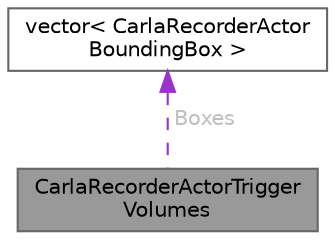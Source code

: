 digraph "CarlaRecorderActorTriggerVolumes"
{
 // INTERACTIVE_SVG=YES
 // LATEX_PDF_SIZE
  bgcolor="transparent";
  edge [fontname=Helvetica,fontsize=10,labelfontname=Helvetica,labelfontsize=10];
  node [fontname=Helvetica,fontsize=10,shape=box,height=0.2,width=0.4];
  Node1 [id="Node000001",label="CarlaRecorderActorTrigger\lVolumes",height=0.2,width=0.4,color="gray40", fillcolor="grey60", style="filled", fontcolor="black",tooltip=" "];
  Node2 -> Node1 [id="edge1_Node000001_Node000002",dir="back",color="darkorchid3",style="dashed",tooltip=" ",label=" Boxes",fontcolor="grey" ];
  Node2 [id="Node000002",label="vector\< CarlaRecorderActor\lBoundingBox \>",height=0.2,width=0.4,color="gray40", fillcolor="white", style="filled",tooltip=" "];
}
